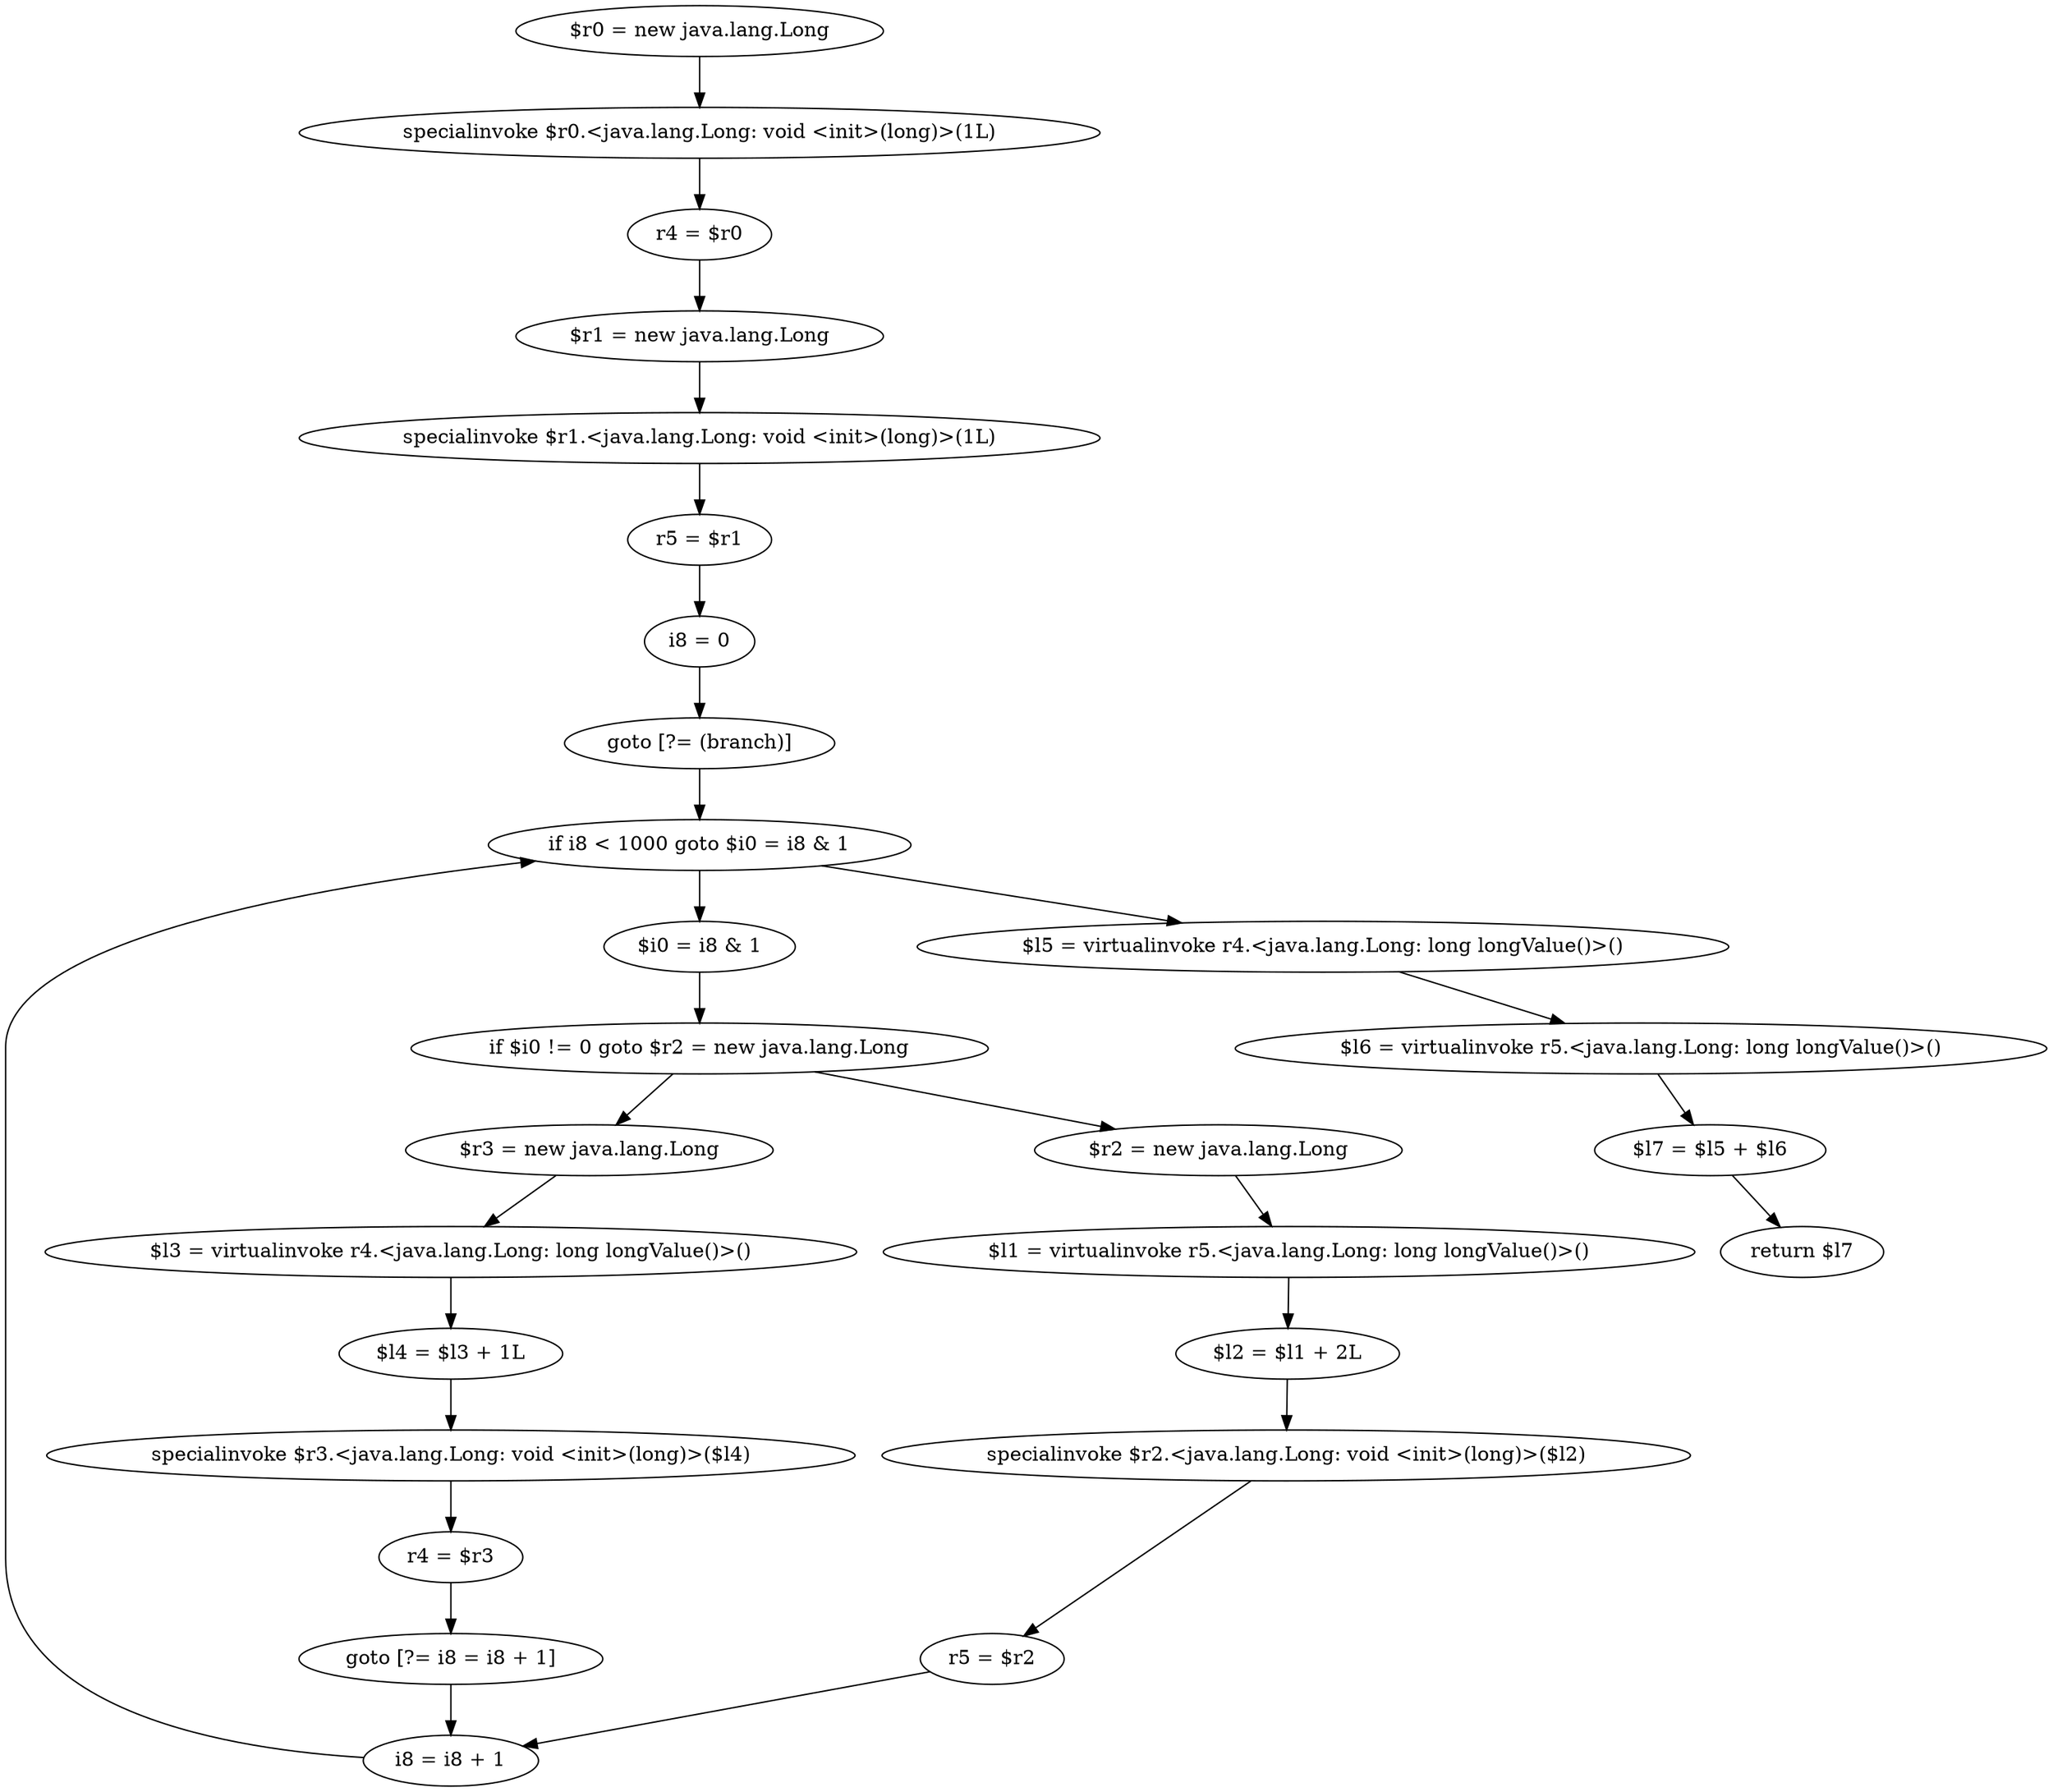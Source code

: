 digraph "unitGraph" {
    "$r0 = new java.lang.Long"
    "specialinvoke $r0.<java.lang.Long: void <init>(long)>(1L)"
    "r4 = $r0"
    "$r1 = new java.lang.Long"
    "specialinvoke $r1.<java.lang.Long: void <init>(long)>(1L)"
    "r5 = $r1"
    "i8 = 0"
    "goto [?= (branch)]"
    "$i0 = i8 & 1"
    "if $i0 != 0 goto $r2 = new java.lang.Long"
    "$r3 = new java.lang.Long"
    "$l3 = virtualinvoke r4.<java.lang.Long: long longValue()>()"
    "$l4 = $l3 + 1L"
    "specialinvoke $r3.<java.lang.Long: void <init>(long)>($l4)"
    "r4 = $r3"
    "goto [?= i8 = i8 + 1]"
    "$r2 = new java.lang.Long"
    "$l1 = virtualinvoke r5.<java.lang.Long: long longValue()>()"
    "$l2 = $l1 + 2L"
    "specialinvoke $r2.<java.lang.Long: void <init>(long)>($l2)"
    "r5 = $r2"
    "i8 = i8 + 1"
    "if i8 < 1000 goto $i0 = i8 & 1"
    "$l5 = virtualinvoke r4.<java.lang.Long: long longValue()>()"
    "$l6 = virtualinvoke r5.<java.lang.Long: long longValue()>()"
    "$l7 = $l5 + $l6"
    "return $l7"
    "$r0 = new java.lang.Long"->"specialinvoke $r0.<java.lang.Long: void <init>(long)>(1L)";
    "specialinvoke $r0.<java.lang.Long: void <init>(long)>(1L)"->"r4 = $r0";
    "r4 = $r0"->"$r1 = new java.lang.Long";
    "$r1 = new java.lang.Long"->"specialinvoke $r1.<java.lang.Long: void <init>(long)>(1L)";
    "specialinvoke $r1.<java.lang.Long: void <init>(long)>(1L)"->"r5 = $r1";
    "r5 = $r1"->"i8 = 0";
    "i8 = 0"->"goto [?= (branch)]";
    "goto [?= (branch)]"->"if i8 < 1000 goto $i0 = i8 & 1";
    "$i0 = i8 & 1"->"if $i0 != 0 goto $r2 = new java.lang.Long";
    "if $i0 != 0 goto $r2 = new java.lang.Long"->"$r3 = new java.lang.Long";
    "if $i0 != 0 goto $r2 = new java.lang.Long"->"$r2 = new java.lang.Long";
    "$r3 = new java.lang.Long"->"$l3 = virtualinvoke r4.<java.lang.Long: long longValue()>()";
    "$l3 = virtualinvoke r4.<java.lang.Long: long longValue()>()"->"$l4 = $l3 + 1L";
    "$l4 = $l3 + 1L"->"specialinvoke $r3.<java.lang.Long: void <init>(long)>($l4)";
    "specialinvoke $r3.<java.lang.Long: void <init>(long)>($l4)"->"r4 = $r3";
    "r4 = $r3"->"goto [?= i8 = i8 + 1]";
    "goto [?= i8 = i8 + 1]"->"i8 = i8 + 1";
    "$r2 = new java.lang.Long"->"$l1 = virtualinvoke r5.<java.lang.Long: long longValue()>()";
    "$l1 = virtualinvoke r5.<java.lang.Long: long longValue()>()"->"$l2 = $l1 + 2L";
    "$l2 = $l1 + 2L"->"specialinvoke $r2.<java.lang.Long: void <init>(long)>($l2)";
    "specialinvoke $r2.<java.lang.Long: void <init>(long)>($l2)"->"r5 = $r2";
    "r5 = $r2"->"i8 = i8 + 1";
    "i8 = i8 + 1"->"if i8 < 1000 goto $i0 = i8 & 1";
    "if i8 < 1000 goto $i0 = i8 & 1"->"$l5 = virtualinvoke r4.<java.lang.Long: long longValue()>()";
    "if i8 < 1000 goto $i0 = i8 & 1"->"$i0 = i8 & 1";
    "$l5 = virtualinvoke r4.<java.lang.Long: long longValue()>()"->"$l6 = virtualinvoke r5.<java.lang.Long: long longValue()>()";
    "$l6 = virtualinvoke r5.<java.lang.Long: long longValue()>()"->"$l7 = $l5 + $l6";
    "$l7 = $l5 + $l6"->"return $l7";
}
